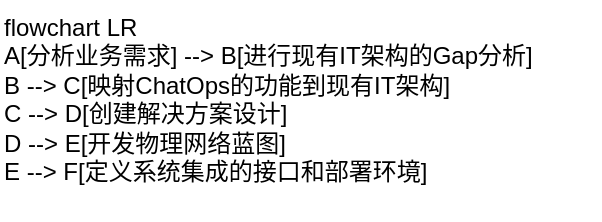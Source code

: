 <mxfile version="20.8.23" type="github">
  <diagram name="第 1 页" id="XeQBjMAo2NQhTkPiaAaw">
    <mxGraphModel dx="1434" dy="750" grid="1" gridSize="10" guides="1" tooltips="1" connect="1" arrows="1" fold="1" page="1" pageScale="1" pageWidth="827" pageHeight="1169" math="0" shadow="0">
      <root>
        <mxCell id="0" />
        <mxCell id="1" parent="0" />
        <mxCell id="8D2MCQmet-On6l1x8iUp-1" value="flowchart LR&#xa;A[分析业务需求] --&gt; B[进行现有IT架构的Gap分析]&#xa;B --&gt; C[映射ChatOps的功能到现有IT架构]&#xa;C --&gt; D[创建解决方案设计]&#xa;D --&gt; E[开发物理网络蓝图]&#xa;E --&gt; F[定义系统集成的接口和部署环境]" style="text;whiteSpace=wrap;html=1;" vertex="1" parent="1">
          <mxGeometry x="50" y="70" width="300" height="110" as="geometry" />
        </mxCell>
      </root>
    </mxGraphModel>
  </diagram>
</mxfile>

